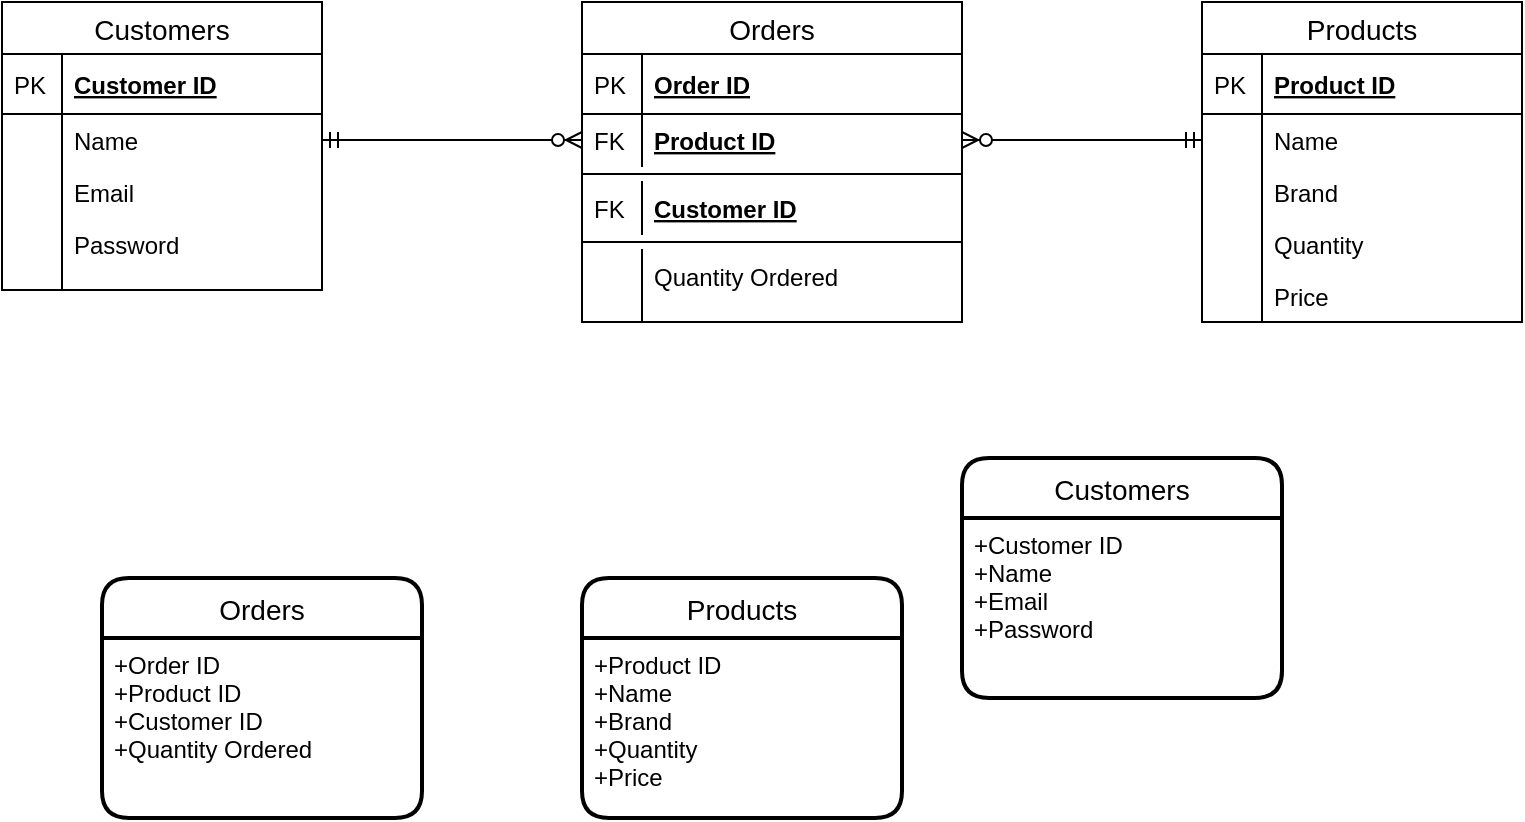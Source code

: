 <mxfile version="12.9.14" type="device"><diagram id="P03wM7nVxxRjR3x7W7P-" name="Page-1"><mxGraphModel dx="868" dy="450" grid="1" gridSize="10" guides="1" tooltips="1" connect="1" arrows="1" fold="1" page="1" pageScale="1" pageWidth="850" pageHeight="1100" math="0" shadow="0"><root><mxCell id="0"/><mxCell id="1" parent="0"/><mxCell id="tMQUC_O7YANYPWLk_MEU-22" value="" style="edgeStyle=entityRelationEdgeStyle;fontSize=12;html=1;endArrow=ERzeroToMany;startArrow=ERmandOne;" parent="1" source="QUjJYa9eazffCOzvhEuK-14" target="QUjJYa9eazffCOzvhEuK-28" edge="1"><mxGeometry width="100" height="100" relative="1" as="geometry"><mxPoint x="280" y="100" as="sourcePoint"/><mxPoint x="380" y="200" as="targetPoint"/></mxGeometry></mxCell><mxCell id="tMQUC_O7YANYPWLk_MEU-41" value="" style="edgeStyle=entityRelationEdgeStyle;fontSize=12;html=1;endArrow=ERzeroToMany;startArrow=ERmandOne;" parent="1" source="QUjJYa9eazffCOzvhEuK-40" target="QUjJYa9eazffCOzvhEuK-28" edge="1"><mxGeometry width="100" height="100" relative="1" as="geometry"><mxPoint x="530" y="370" as="sourcePoint"/><mxPoint x="610" y="200" as="targetPoint"/></mxGeometry></mxCell><mxCell id="tMQUC_O7YANYPWLk_MEU-14" value="Orders" style="swimlane;childLayout=stackLayout;horizontal=1;startSize=30;horizontalStack=0;rounded=1;fontSize=14;fontStyle=0;strokeWidth=2;resizeParent=0;resizeLast=1;shadow=0;dashed=0;align=center;" parent="1" vertex="1"><mxGeometry x="130" y="360" width="160" height="120" as="geometry"/></mxCell><mxCell id="tMQUC_O7YANYPWLk_MEU-15" value="+Order ID&#10;+Product ID&#10;+Customer ID&#10;+Quantity Ordered" style="align=left;strokeColor=none;fillColor=none;spacingLeft=4;fontSize=12;verticalAlign=top;resizable=0;rotatable=0;part=1;" parent="tMQUC_O7YANYPWLk_MEU-14" vertex="1"><mxGeometry y="30" width="160" height="90" as="geometry"/></mxCell><mxCell id="tMQUC_O7YANYPWLk_MEU-17" value="Products" style="swimlane;childLayout=stackLayout;horizontal=1;startSize=30;horizontalStack=0;rounded=1;fontSize=14;fontStyle=0;strokeWidth=2;resizeParent=0;resizeLast=1;shadow=0;dashed=0;align=center;" parent="1" vertex="1"><mxGeometry x="370" y="360" width="160" height="120" as="geometry"/></mxCell><mxCell id="tMQUC_O7YANYPWLk_MEU-18" value="+Product ID&#10;+Name&#10;+Brand&#10;+Quantity&#10;+Price" style="align=left;strokeColor=none;fillColor=none;spacingLeft=4;fontSize=12;verticalAlign=top;resizable=0;rotatable=0;part=1;" parent="tMQUC_O7YANYPWLk_MEU-17" vertex="1"><mxGeometry y="30" width="160" height="90" as="geometry"/></mxCell><mxCell id="tMQUC_O7YANYPWLk_MEU-12" value="Customers" style="swimlane;childLayout=stackLayout;horizontal=1;startSize=30;horizontalStack=0;rounded=1;fontSize=14;fontStyle=0;strokeWidth=2;resizeParent=0;resizeLast=1;shadow=0;dashed=0;align=center;" parent="1" vertex="1"><mxGeometry x="560" y="300" width="160" height="120" as="geometry"/></mxCell><mxCell id="tMQUC_O7YANYPWLk_MEU-13" value="+Customer ID&#10;+Name&#10;+Email&#10;+Password" style="align=left;strokeColor=none;fillColor=none;spacingLeft=4;fontSize=12;verticalAlign=top;resizable=0;rotatable=0;part=1;" parent="tMQUC_O7YANYPWLk_MEU-12" vertex="1"><mxGeometry y="30" width="160" height="90" as="geometry"/></mxCell><mxCell id="QUjJYa9eazffCOzvhEuK-25" value="Orders" style="swimlane;fontStyle=0;childLayout=stackLayout;horizontal=1;startSize=26;horizontalStack=0;resizeParent=1;resizeParentMax=0;resizeLast=0;collapsible=1;marginBottom=0;align=center;fontSize=14;" parent="1" vertex="1"><mxGeometry x="370" y="72" width="190" height="160" as="geometry"/></mxCell><mxCell id="QUjJYa9eazffCOzvhEuK-26" value="Order ID" style="shape=partialRectangle;top=0;left=0;right=0;bottom=1;align=left;verticalAlign=middle;fillColor=none;spacingLeft=34;spacingRight=4;overflow=hidden;rotatable=0;points=[[0,0.5],[1,0.5]];portConstraint=eastwest;dropTarget=0;fontStyle=5;fontSize=12;" parent="QUjJYa9eazffCOzvhEuK-25" vertex="1"><mxGeometry y="26" width="190" height="30" as="geometry"/></mxCell><mxCell id="QUjJYa9eazffCOzvhEuK-27" value="PK" style="shape=partialRectangle;top=0;left=0;bottom=0;fillColor=none;align=left;verticalAlign=middle;spacingLeft=4;spacingRight=4;overflow=hidden;rotatable=0;points=[];portConstraint=eastwest;part=1;fontSize=12;" parent="QUjJYa9eazffCOzvhEuK-26" vertex="1" connectable="0"><mxGeometry width="30" height="30" as="geometry"/></mxCell><mxCell id="QUjJYa9eazffCOzvhEuK-28" value="Product ID" style="shape=partialRectangle;top=0;left=0;right=0;bottom=0;align=left;verticalAlign=top;fillColor=none;spacingLeft=34;spacingRight=4;overflow=hidden;rotatable=0;points=[[0,0.5],[1,0.5]];portConstraint=eastwest;dropTarget=0;fontSize=12;fontStyle=5" parent="QUjJYa9eazffCOzvhEuK-25" vertex="1"><mxGeometry y="56" width="190" height="26" as="geometry"/></mxCell><mxCell id="QUjJYa9eazffCOzvhEuK-29" value="FK" style="shape=partialRectangle;top=0;left=0;bottom=0;fillColor=none;align=left;verticalAlign=top;spacingLeft=4;spacingRight=4;overflow=hidden;rotatable=0;points=[];portConstraint=eastwest;part=1;fontSize=12;" parent="QUjJYa9eazffCOzvhEuK-28" vertex="1" connectable="0"><mxGeometry width="30" height="26" as="geometry"/></mxCell><mxCell id="QUjJYa9eazffCOzvhEuK-48" value="" style="line;strokeWidth=1;fillColor=none;align=left;verticalAlign=middle;spacingTop=-1;spacingLeft=3;spacingRight=3;rotatable=0;labelPosition=right;points=[];portConstraint=eastwest;fontSize=12;" parent="QUjJYa9eazffCOzvhEuK-25" vertex="1"><mxGeometry y="82" width="190" height="8" as="geometry"/></mxCell><mxCell id="QUjJYa9eazffCOzvhEuK-30" value="Customer ID" style="shape=partialRectangle;top=0;left=0;right=0;bottom=0;align=left;verticalAlign=top;fillColor=none;spacingLeft=34;spacingRight=4;overflow=hidden;rotatable=0;points=[[0,0.5],[1,0.5]];portConstraint=eastwest;dropTarget=0;fontSize=12;fontStyle=5" parent="QUjJYa9eazffCOzvhEuK-25" vertex="1"><mxGeometry y="90" width="190" height="26" as="geometry"/></mxCell><mxCell id="QUjJYa9eazffCOzvhEuK-31" value="FK" style="shape=partialRectangle;top=0;left=0;bottom=0;fillColor=none;align=left;verticalAlign=top;spacingLeft=4;spacingRight=4;overflow=hidden;rotatable=0;points=[];portConstraint=eastwest;part=1;fontSize=12;" parent="QUjJYa9eazffCOzvhEuK-30" vertex="1" connectable="0"><mxGeometry width="30" height="26" as="geometry"/></mxCell><mxCell id="QUjJYa9eazffCOzvhEuK-49" value="" style="line;strokeWidth=1;fillColor=none;align=left;verticalAlign=middle;spacingTop=-1;spacingLeft=3;spacingRight=3;rotatable=0;labelPosition=right;points=[];portConstraint=eastwest;fontSize=12;" parent="QUjJYa9eazffCOzvhEuK-25" vertex="1"><mxGeometry y="116" width="190" height="8" as="geometry"/></mxCell><mxCell id="QUjJYa9eazffCOzvhEuK-32" value="Quantity Ordered" style="shape=partialRectangle;top=0;left=0;right=0;bottom=0;align=left;verticalAlign=top;fillColor=none;spacingLeft=34;spacingRight=4;overflow=hidden;rotatable=0;points=[[0,0.5],[1,0.5]];portConstraint=eastwest;dropTarget=0;fontSize=12;" parent="QUjJYa9eazffCOzvhEuK-25" vertex="1"><mxGeometry y="124" width="190" height="26" as="geometry"/></mxCell><mxCell id="QUjJYa9eazffCOzvhEuK-33" value="" style="shape=partialRectangle;top=0;left=0;bottom=0;fillColor=none;align=left;verticalAlign=top;spacingLeft=4;spacingRight=4;overflow=hidden;rotatable=0;points=[];portConstraint=eastwest;part=1;fontSize=12;" parent="QUjJYa9eazffCOzvhEuK-32" vertex="1" connectable="0"><mxGeometry width="30" height="26" as="geometry"/></mxCell><mxCell id="QUjJYa9eazffCOzvhEuK-34" value="" style="shape=partialRectangle;top=0;left=0;right=0;bottom=0;align=left;verticalAlign=top;fillColor=none;spacingLeft=34;spacingRight=4;overflow=hidden;rotatable=0;points=[[0,0.5],[1,0.5]];portConstraint=eastwest;dropTarget=0;fontSize=12;" parent="QUjJYa9eazffCOzvhEuK-25" vertex="1"><mxGeometry y="150" width="190" height="10" as="geometry"/></mxCell><mxCell id="QUjJYa9eazffCOzvhEuK-35" value="" style="shape=partialRectangle;top=0;left=0;bottom=0;fillColor=none;align=left;verticalAlign=top;spacingLeft=4;spacingRight=4;overflow=hidden;rotatable=0;points=[];portConstraint=eastwest;part=1;fontSize=12;" parent="QUjJYa9eazffCOzvhEuK-34" vertex="1" connectable="0"><mxGeometry width="30" height="10" as="geometry"/></mxCell><mxCell id="QUjJYa9eazffCOzvhEuK-11" value="Customers" style="swimlane;fontStyle=0;childLayout=stackLayout;horizontal=1;startSize=26;horizontalStack=0;resizeParent=1;resizeParentMax=0;resizeLast=0;collapsible=1;marginBottom=0;align=center;fontSize=14;" parent="1" vertex="1"><mxGeometry x="80" y="72" width="160" height="144" as="geometry"/></mxCell><mxCell id="QUjJYa9eazffCOzvhEuK-12" value="Customer ID" style="shape=partialRectangle;top=0;left=0;right=0;bottom=1;align=left;verticalAlign=middle;fillColor=none;spacingLeft=34;spacingRight=4;overflow=hidden;rotatable=0;points=[[0,0.5],[1,0.5]];portConstraint=eastwest;dropTarget=0;fontStyle=5;fontSize=12;" parent="QUjJYa9eazffCOzvhEuK-11" vertex="1"><mxGeometry y="26" width="160" height="30" as="geometry"/></mxCell><mxCell id="QUjJYa9eazffCOzvhEuK-13" value="PK" style="shape=partialRectangle;top=0;left=0;bottom=0;fillColor=none;align=left;verticalAlign=middle;spacingLeft=4;spacingRight=4;overflow=hidden;rotatable=0;points=[];portConstraint=eastwest;part=1;fontSize=12;" parent="QUjJYa9eazffCOzvhEuK-12" vertex="1" connectable="0"><mxGeometry width="30" height="30" as="geometry"/></mxCell><mxCell id="QUjJYa9eazffCOzvhEuK-14" value="Name" style="shape=partialRectangle;top=0;left=0;right=0;bottom=0;align=left;verticalAlign=top;fillColor=none;spacingLeft=34;spacingRight=4;overflow=hidden;rotatable=0;points=[[0,0.5],[1,0.5]];portConstraint=eastwest;dropTarget=0;fontSize=12;" parent="QUjJYa9eazffCOzvhEuK-11" vertex="1"><mxGeometry y="56" width="160" height="26" as="geometry"/></mxCell><mxCell id="QUjJYa9eazffCOzvhEuK-15" value="" style="shape=partialRectangle;top=0;left=0;bottom=0;fillColor=none;align=left;verticalAlign=top;spacingLeft=4;spacingRight=4;overflow=hidden;rotatable=0;points=[];portConstraint=eastwest;part=1;fontSize=12;" parent="QUjJYa9eazffCOzvhEuK-14" vertex="1" connectable="0"><mxGeometry width="30" height="26" as="geometry"/></mxCell><mxCell id="QUjJYa9eazffCOzvhEuK-16" value="Email" style="shape=partialRectangle;top=0;left=0;right=0;bottom=0;align=left;verticalAlign=top;fillColor=none;spacingLeft=34;spacingRight=4;overflow=hidden;rotatable=0;points=[[0,0.5],[1,0.5]];portConstraint=eastwest;dropTarget=0;fontSize=12;" parent="QUjJYa9eazffCOzvhEuK-11" vertex="1"><mxGeometry y="82" width="160" height="26" as="geometry"/></mxCell><mxCell id="QUjJYa9eazffCOzvhEuK-17" value="" style="shape=partialRectangle;top=0;left=0;bottom=0;fillColor=none;align=left;verticalAlign=top;spacingLeft=4;spacingRight=4;overflow=hidden;rotatable=0;points=[];portConstraint=eastwest;part=1;fontSize=12;" parent="QUjJYa9eazffCOzvhEuK-16" vertex="1" connectable="0"><mxGeometry width="30" height="26" as="geometry"/></mxCell><mxCell id="QUjJYa9eazffCOzvhEuK-18" value="Password" style="shape=partialRectangle;top=0;left=0;right=0;bottom=0;align=left;verticalAlign=top;fillColor=none;spacingLeft=34;spacingRight=4;overflow=hidden;rotatable=0;points=[[0,0.5],[1,0.5]];portConstraint=eastwest;dropTarget=0;fontSize=12;" parent="QUjJYa9eazffCOzvhEuK-11" vertex="1"><mxGeometry y="108" width="160" height="26" as="geometry"/></mxCell><mxCell id="QUjJYa9eazffCOzvhEuK-19" value="" style="shape=partialRectangle;top=0;left=0;bottom=0;fillColor=none;align=left;verticalAlign=top;spacingLeft=4;spacingRight=4;overflow=hidden;rotatable=0;points=[];portConstraint=eastwest;part=1;fontSize=12;" parent="QUjJYa9eazffCOzvhEuK-18" vertex="1" connectable="0"><mxGeometry width="30" height="26" as="geometry"/></mxCell><mxCell id="QUjJYa9eazffCOzvhEuK-20" value="" style="shape=partialRectangle;top=0;left=0;right=0;bottom=0;align=left;verticalAlign=top;fillColor=none;spacingLeft=34;spacingRight=4;overflow=hidden;rotatable=0;points=[[0,0.5],[1,0.5]];portConstraint=eastwest;dropTarget=0;fontSize=12;" parent="QUjJYa9eazffCOzvhEuK-11" vertex="1"><mxGeometry y="134" width="160" height="10" as="geometry"/></mxCell><mxCell id="QUjJYa9eazffCOzvhEuK-21" value="" style="shape=partialRectangle;top=0;left=0;bottom=0;fillColor=none;align=left;verticalAlign=top;spacingLeft=4;spacingRight=4;overflow=hidden;rotatable=0;points=[];portConstraint=eastwest;part=1;fontSize=12;" parent="QUjJYa9eazffCOzvhEuK-20" vertex="1" connectable="0"><mxGeometry width="30" height="10" as="geometry"/></mxCell><mxCell id="QUjJYa9eazffCOzvhEuK-37" value="Products" style="swimlane;fontStyle=0;childLayout=stackLayout;horizontal=1;startSize=26;horizontalStack=0;resizeParent=1;resizeParentMax=0;resizeLast=0;collapsible=1;marginBottom=0;align=center;fontSize=14;" parent="1" vertex="1"><mxGeometry x="680" y="72" width="160" height="160" as="geometry"/></mxCell><mxCell id="QUjJYa9eazffCOzvhEuK-38" value="Product ID" style="shape=partialRectangle;top=0;left=0;right=0;bottom=1;align=left;verticalAlign=middle;fillColor=none;spacingLeft=34;spacingRight=4;overflow=hidden;rotatable=0;points=[[0,0.5],[1,0.5]];portConstraint=eastwest;dropTarget=0;fontStyle=5;fontSize=12;" parent="QUjJYa9eazffCOzvhEuK-37" vertex="1"><mxGeometry y="26" width="160" height="30" as="geometry"/></mxCell><mxCell id="QUjJYa9eazffCOzvhEuK-39" value="PK" style="shape=partialRectangle;top=0;left=0;bottom=0;fillColor=none;align=left;verticalAlign=middle;spacingLeft=4;spacingRight=4;overflow=hidden;rotatable=0;points=[];portConstraint=eastwest;part=1;fontSize=12;" parent="QUjJYa9eazffCOzvhEuK-38" vertex="1" connectable="0"><mxGeometry width="30" height="30" as="geometry"/></mxCell><mxCell id="QUjJYa9eazffCOzvhEuK-40" value="Name" style="shape=partialRectangle;top=0;left=0;right=0;bottom=0;align=left;verticalAlign=top;fillColor=none;spacingLeft=34;spacingRight=4;overflow=hidden;rotatable=0;points=[[0,0.5],[1,0.5]];portConstraint=eastwest;dropTarget=0;fontSize=12;" parent="QUjJYa9eazffCOzvhEuK-37" vertex="1"><mxGeometry y="56" width="160" height="26" as="geometry"/></mxCell><mxCell id="QUjJYa9eazffCOzvhEuK-41" value="" style="shape=partialRectangle;top=0;left=0;bottom=0;fillColor=none;align=left;verticalAlign=top;spacingLeft=4;spacingRight=4;overflow=hidden;rotatable=0;points=[];portConstraint=eastwest;part=1;fontSize=12;" parent="QUjJYa9eazffCOzvhEuK-40" vertex="1" connectable="0"><mxGeometry width="30" height="26" as="geometry"/></mxCell><mxCell id="QUjJYa9eazffCOzvhEuK-42" value="Brand" style="shape=partialRectangle;top=0;left=0;right=0;bottom=0;align=left;verticalAlign=top;fillColor=none;spacingLeft=34;spacingRight=4;overflow=hidden;rotatable=0;points=[[0,0.5],[1,0.5]];portConstraint=eastwest;dropTarget=0;fontSize=12;" parent="QUjJYa9eazffCOzvhEuK-37" vertex="1"><mxGeometry y="82" width="160" height="26" as="geometry"/></mxCell><mxCell id="QUjJYa9eazffCOzvhEuK-43" value="" style="shape=partialRectangle;top=0;left=0;bottom=0;fillColor=none;align=left;verticalAlign=top;spacingLeft=4;spacingRight=4;overflow=hidden;rotatable=0;points=[];portConstraint=eastwest;part=1;fontSize=12;" parent="QUjJYa9eazffCOzvhEuK-42" vertex="1" connectable="0"><mxGeometry width="30" height="26" as="geometry"/></mxCell><mxCell id="QUjJYa9eazffCOzvhEuK-44" value="Quantity" style="shape=partialRectangle;top=0;left=0;right=0;bottom=0;align=left;verticalAlign=top;fillColor=none;spacingLeft=34;spacingRight=4;overflow=hidden;rotatable=0;points=[[0,0.5],[1,0.5]];portConstraint=eastwest;dropTarget=0;fontSize=12;" parent="QUjJYa9eazffCOzvhEuK-37" vertex="1"><mxGeometry y="108" width="160" height="26" as="geometry"/></mxCell><mxCell id="QUjJYa9eazffCOzvhEuK-45" value="" style="shape=partialRectangle;top=0;left=0;bottom=0;fillColor=none;align=left;verticalAlign=top;spacingLeft=4;spacingRight=4;overflow=hidden;rotatable=0;points=[];portConstraint=eastwest;part=1;fontSize=12;" parent="QUjJYa9eazffCOzvhEuK-44" vertex="1" connectable="0"><mxGeometry width="30" height="26" as="geometry"/></mxCell><mxCell id="QUjJYa9eazffCOzvhEuK-46" value="Price" style="shape=partialRectangle;top=0;left=0;right=0;bottom=0;align=left;verticalAlign=top;fillColor=none;spacingLeft=34;spacingRight=4;overflow=hidden;rotatable=0;points=[[0,0.5],[1,0.5]];portConstraint=eastwest;dropTarget=0;fontSize=12;" parent="QUjJYa9eazffCOzvhEuK-37" vertex="1"><mxGeometry y="134" width="160" height="26" as="geometry"/></mxCell><mxCell id="QUjJYa9eazffCOzvhEuK-47" value="" style="shape=partialRectangle;top=0;left=0;bottom=0;fillColor=none;align=left;verticalAlign=top;spacingLeft=4;spacingRight=4;overflow=hidden;rotatable=0;points=[];portConstraint=eastwest;part=1;fontSize=12;" parent="QUjJYa9eazffCOzvhEuK-46" vertex="1" connectable="0"><mxGeometry width="30" height="26" as="geometry"/></mxCell></root></mxGraphModel></diagram></mxfile>